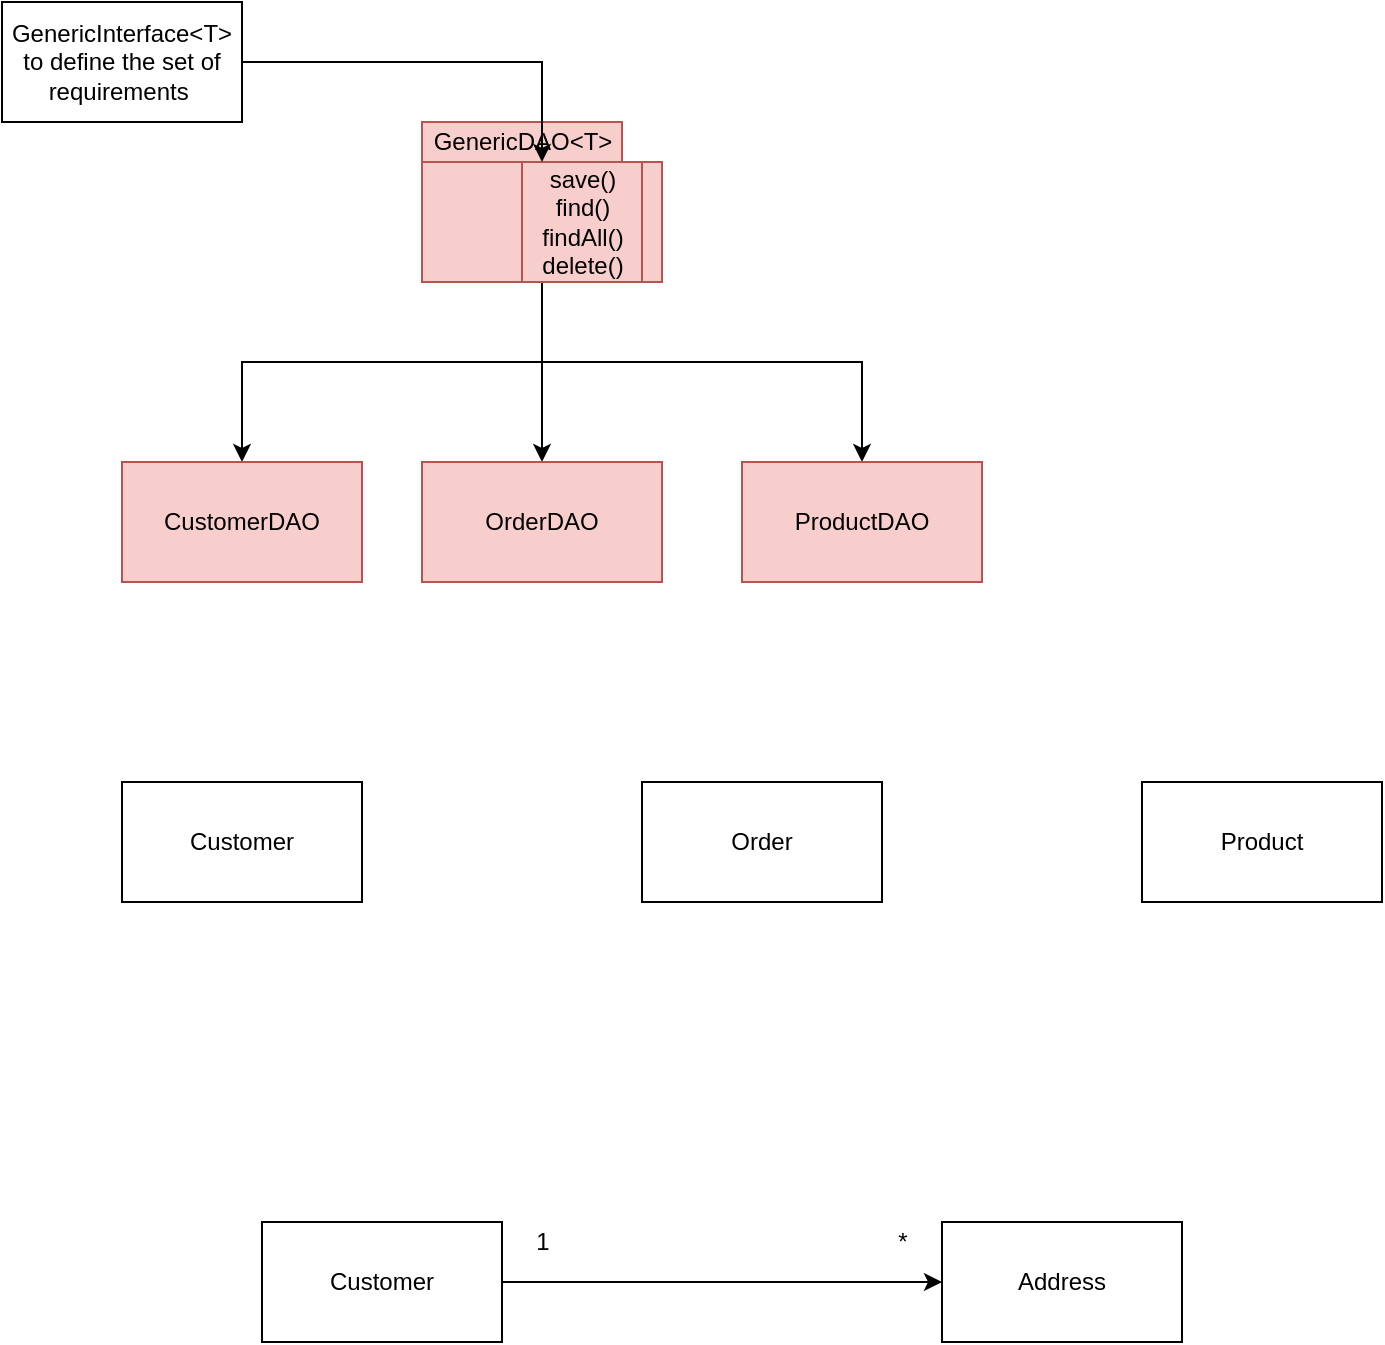 <mxfile version="15.8.8" type="device"><diagram id="TeNNO0JLW-rUd7KiZPqc" name="Page-1"><mxGraphModel dx="815" dy="489" grid="1" gridSize="10" guides="1" tooltips="1" connect="1" arrows="1" fold="1" page="1" pageScale="1" pageWidth="827" pageHeight="1169" math="0" shadow="0"><root><mxCell id="0"/><mxCell id="1" parent="0"/><mxCell id="U9_yyQqfb67P8K-KOstD-12" style="edgeStyle=orthogonalEdgeStyle;rounded=0;orthogonalLoop=1;jettySize=auto;html=1;" parent="1" source="U9_yyQqfb67P8K-KOstD-10" target="U9_yyQqfb67P8K-KOstD-4" edge="1"><mxGeometry relative="1" as="geometry"><Array as="points"><mxPoint x="300" y="210"/><mxPoint x="150" y="210"/></Array></mxGeometry></mxCell><mxCell id="U9_yyQqfb67P8K-KOstD-13" style="edgeStyle=orthogonalEdgeStyle;rounded=0;orthogonalLoop=1;jettySize=auto;html=1;entryX=0.5;entryY=0;entryDx=0;entryDy=0;" parent="1" source="U9_yyQqfb67P8K-KOstD-10" target="U9_yyQqfb67P8K-KOstD-5" edge="1"><mxGeometry relative="1" as="geometry"/></mxCell><mxCell id="U9_yyQqfb67P8K-KOstD-14" style="edgeStyle=orthogonalEdgeStyle;rounded=0;orthogonalLoop=1;jettySize=auto;html=1;entryX=0.5;entryY=0;entryDx=0;entryDy=0;" parent="1" source="U9_yyQqfb67P8K-KOstD-10" target="U9_yyQqfb67P8K-KOstD-6" edge="1"><mxGeometry relative="1" as="geometry"><Array as="points"><mxPoint x="300" y="210"/><mxPoint x="460" y="210"/></Array></mxGeometry></mxCell><mxCell id="U9_yyQqfb67P8K-KOstD-10" value="" style="rounded=0;whiteSpace=wrap;html=1;fillColor=#f8cecc;strokeColor=#b85450;" parent="1" vertex="1"><mxGeometry x="240" y="110" width="120" height="60" as="geometry"/></mxCell><mxCell id="U9_yyQqfb67P8K-KOstD-1" value="Customer" style="rounded=0;whiteSpace=wrap;html=1;" parent="1" vertex="1"><mxGeometry x="90" y="420" width="120" height="60" as="geometry"/></mxCell><mxCell id="U9_yyQqfb67P8K-KOstD-2" value="Order" style="rounded=0;whiteSpace=wrap;html=1;" parent="1" vertex="1"><mxGeometry x="350" y="420" width="120" height="60" as="geometry"/></mxCell><mxCell id="U9_yyQqfb67P8K-KOstD-3" value="Product" style="rounded=0;whiteSpace=wrap;html=1;" parent="1" vertex="1"><mxGeometry x="600" y="420" width="120" height="60" as="geometry"/></mxCell><mxCell id="U9_yyQqfb67P8K-KOstD-4" value="CustomerDAO" style="rounded=0;whiteSpace=wrap;html=1;fillColor=#f8cecc;strokeColor=#b85450;" parent="1" vertex="1"><mxGeometry x="90" y="260" width="120" height="60" as="geometry"/></mxCell><mxCell id="U9_yyQqfb67P8K-KOstD-5" value="OrderDAO" style="rounded=0;whiteSpace=wrap;html=1;fillColor=#f8cecc;strokeColor=#b85450;" parent="1" vertex="1"><mxGeometry x="240" y="260" width="120" height="60" as="geometry"/></mxCell><mxCell id="U9_yyQqfb67P8K-KOstD-6" value="ProductDAO" style="rounded=0;whiteSpace=wrap;html=1;fillColor=#f8cecc;strokeColor=#b85450;" parent="1" vertex="1"><mxGeometry x="400" y="260" width="120" height="60" as="geometry"/></mxCell><mxCell id="U9_yyQqfb67P8K-KOstD-7" value="save()&lt;br&gt;find()&lt;br&gt;findAll()&lt;br&gt;delete()" style="text;html=1;align=center;verticalAlign=middle;resizable=0;points=[];autosize=1;strokeColor=#b85450;fillColor=#f8cecc;" parent="1" vertex="1"><mxGeometry x="290" y="110" width="60" height="60" as="geometry"/></mxCell><mxCell id="U9_yyQqfb67P8K-KOstD-11" value="GenericDAO&amp;lt;T&amp;gt;" style="text;html=1;align=center;verticalAlign=middle;resizable=0;points=[];autosize=1;strokeColor=#b85450;fillColor=#f8cecc;" parent="1" vertex="1"><mxGeometry x="240" y="90" width="100" height="20" as="geometry"/></mxCell><mxCell id="U9_yyQqfb67P8K-KOstD-16" style="edgeStyle=orthogonalEdgeStyle;rounded=0;orthogonalLoop=1;jettySize=auto;html=1;" parent="1" source="U9_yyQqfb67P8K-KOstD-15" target="U9_yyQqfb67P8K-KOstD-10" edge="1"><mxGeometry relative="1" as="geometry"/></mxCell><mxCell id="U9_yyQqfb67P8K-KOstD-15" value="GenericInterface&amp;lt;T&amp;gt;&lt;br&gt;to define the set of requirements&amp;nbsp;" style="rounded=0;whiteSpace=wrap;html=1;" parent="1" vertex="1"><mxGeometry x="30" y="30" width="120" height="60" as="geometry"/></mxCell><mxCell id="Wh72rI1Nhn21qlx2dlom-3" style="edgeStyle=orthogonalEdgeStyle;rounded=0;orthogonalLoop=1;jettySize=auto;html=1;entryX=0;entryY=0.5;entryDx=0;entryDy=0;" edge="1" parent="1" source="Wh72rI1Nhn21qlx2dlom-1" target="Wh72rI1Nhn21qlx2dlom-2"><mxGeometry relative="1" as="geometry"/></mxCell><mxCell id="Wh72rI1Nhn21qlx2dlom-1" value="Customer" style="rounded=0;whiteSpace=wrap;html=1;" vertex="1" parent="1"><mxGeometry x="160" y="640" width="120" height="60" as="geometry"/></mxCell><mxCell id="Wh72rI1Nhn21qlx2dlom-2" value="Address" style="rounded=0;whiteSpace=wrap;html=1;" vertex="1" parent="1"><mxGeometry x="500" y="640" width="120" height="60" as="geometry"/></mxCell><mxCell id="Wh72rI1Nhn21qlx2dlom-4" value="1" style="text;html=1;align=center;verticalAlign=middle;resizable=0;points=[];autosize=1;strokeColor=none;fillColor=none;" vertex="1" parent="1"><mxGeometry x="290" y="640" width="20" height="20" as="geometry"/></mxCell><mxCell id="Wh72rI1Nhn21qlx2dlom-5" value="*" style="text;html=1;align=center;verticalAlign=middle;resizable=0;points=[];autosize=1;strokeColor=none;fillColor=none;" vertex="1" parent="1"><mxGeometry x="470" y="640" width="20" height="20" as="geometry"/></mxCell></root></mxGraphModel></diagram></mxfile>